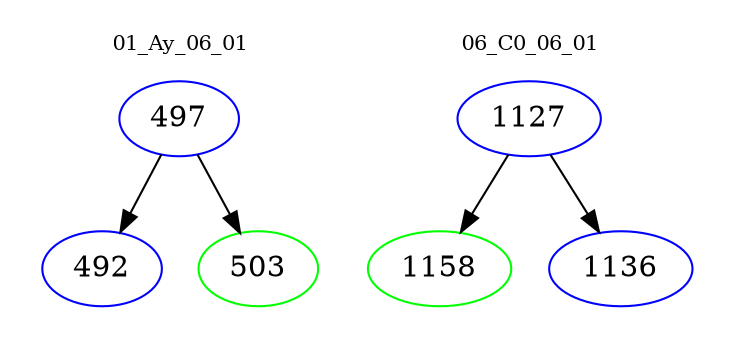 digraph{
subgraph cluster_0 {
color = white
label = "01_Ay_06_01";
fontsize=10;
T0_497 [label="497", color="blue"]
T0_497 -> T0_492 [color="black"]
T0_492 [label="492", color="blue"]
T0_497 -> T0_503 [color="black"]
T0_503 [label="503", color="green"]
}
subgraph cluster_1 {
color = white
label = "06_C0_06_01";
fontsize=10;
T1_1127 [label="1127", color="blue"]
T1_1127 -> T1_1158 [color="black"]
T1_1158 [label="1158", color="green"]
T1_1127 -> T1_1136 [color="black"]
T1_1136 [label="1136", color="blue"]
}
}
